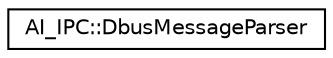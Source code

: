 digraph "Graphical Class Hierarchy"
{
 // LATEX_PDF_SIZE
  edge [fontname="Helvetica",fontsize="10",labelfontname="Helvetica",labelfontsize="10"];
  node [fontname="Helvetica",fontsize="10",shape=record];
  rankdir="LR";
  Node0 [label="AI_IPC::DbusMessageParser",height=0.2,width=0.4,color="black", fillcolor="white", style="filled",URL="$classAI__IPC_1_1DbusMessageParser.html",tooltip=" "];
}
